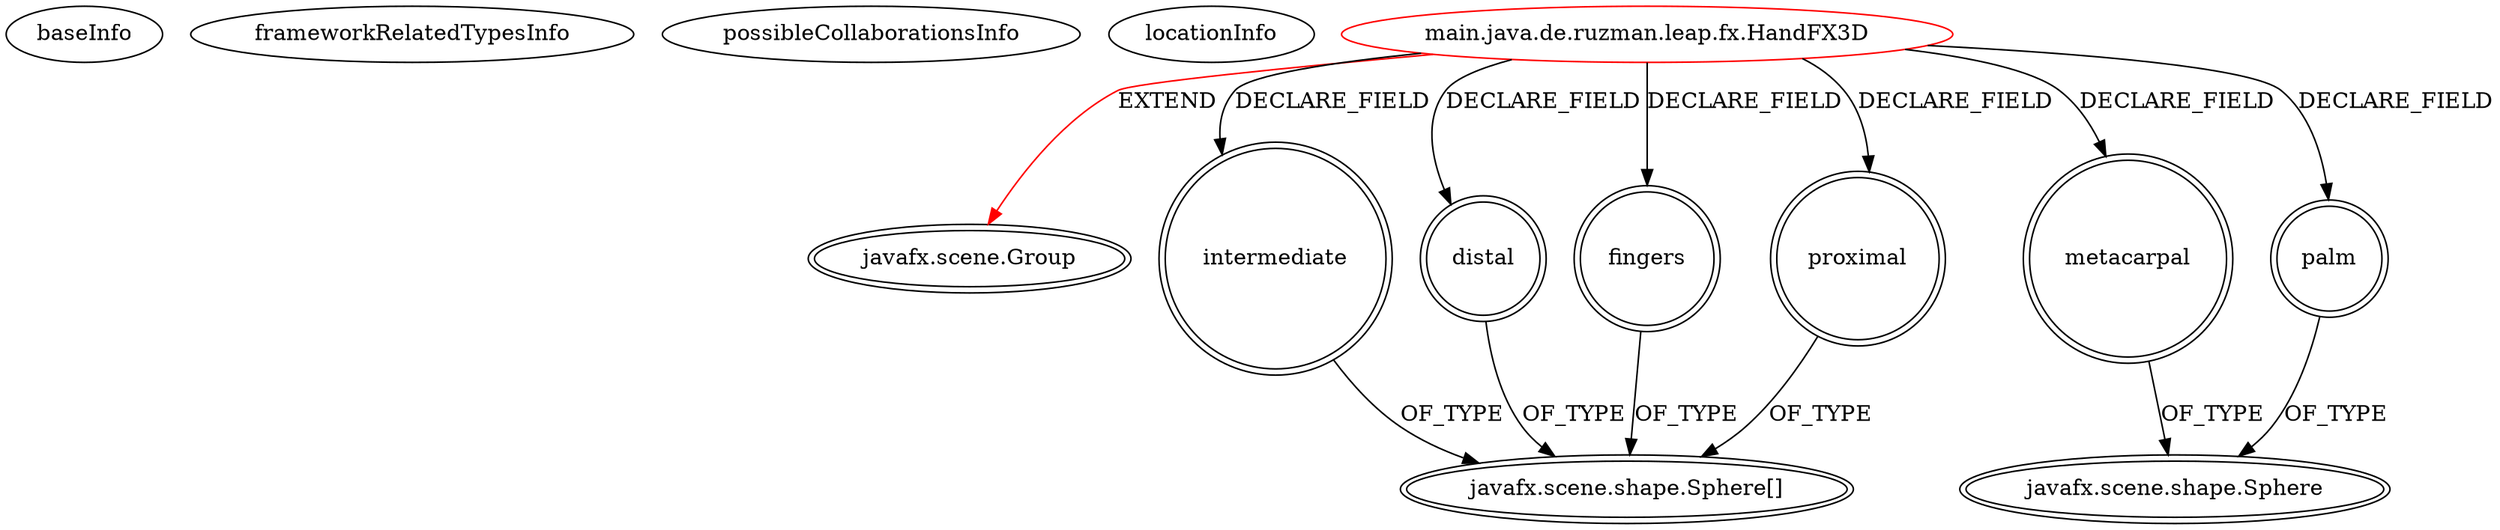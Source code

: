 digraph {
baseInfo[graphId=1153,category="extension_graph",isAnonymous=false,possibleRelation=false]
frameworkRelatedTypesInfo[0="javafx.scene.Group"]
possibleCollaborationsInfo[]
locationInfo[projectName="RuZman-LeapFX",filePath="/RuZman-LeapFX/LeapFX-master/leapfx/src/main/java/de/ruzman/leap/fx/HandFX3D.java",contextSignature="HandFX3D",graphId="1153"]
0[label="main.java.de.ruzman.leap.fx.HandFX3D",vertexType="ROOT_CLIENT_CLASS_DECLARATION",isFrameworkType=false,color=red]
1[label="javafx.scene.Group",vertexType="FRAMEWORK_CLASS_TYPE",isFrameworkType=true,peripheries=2]
2[label="distal",vertexType="FIELD_DECLARATION",isFrameworkType=true,peripheries=2,shape=circle]
3[label="javafx.scene.shape.Sphere[]",vertexType="FRAMEWORK_CLASS_TYPE",isFrameworkType=true,peripheries=2]
4[label="fingers",vertexType="FIELD_DECLARATION",isFrameworkType=true,peripheries=2,shape=circle]
6[label="intermediate",vertexType="FIELD_DECLARATION",isFrameworkType=true,peripheries=2,shape=circle]
8[label="metacarpal",vertexType="FIELD_DECLARATION",isFrameworkType=true,peripheries=2,shape=circle]
9[label="javafx.scene.shape.Sphere",vertexType="FRAMEWORK_CLASS_TYPE",isFrameworkType=true,peripheries=2]
10[label="palm",vertexType="FIELD_DECLARATION",isFrameworkType=true,peripheries=2,shape=circle]
12[label="proximal",vertexType="FIELD_DECLARATION",isFrameworkType=true,peripheries=2,shape=circle]
0->1[label="EXTEND",color=red]
0->2[label="DECLARE_FIELD"]
2->3[label="OF_TYPE"]
0->4[label="DECLARE_FIELD"]
4->3[label="OF_TYPE"]
0->6[label="DECLARE_FIELD"]
6->3[label="OF_TYPE"]
0->8[label="DECLARE_FIELD"]
8->9[label="OF_TYPE"]
0->10[label="DECLARE_FIELD"]
10->9[label="OF_TYPE"]
0->12[label="DECLARE_FIELD"]
12->3[label="OF_TYPE"]
}
